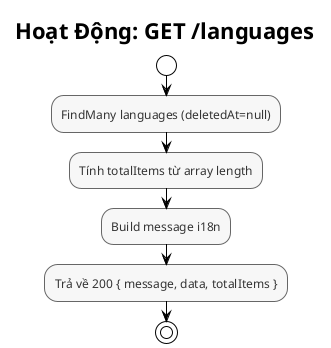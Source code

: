 @startuml Language - Get List Activity
!theme plain
skinparam backgroundColor #FFFFFF
skinparam activityFontSize 12
skinparam activityFontColor #333333
skinparam activityBorderColor #666666
skinparam activityBackgroundColor #F7F7F7

title Hoạt Động: GET /languages

start
:FindMany languages (deletedAt=null);
:Tính totalItems từ array length;
:Build message i18n;
:Trả về 200 { message, data, totalItems };
stop

@enduml


